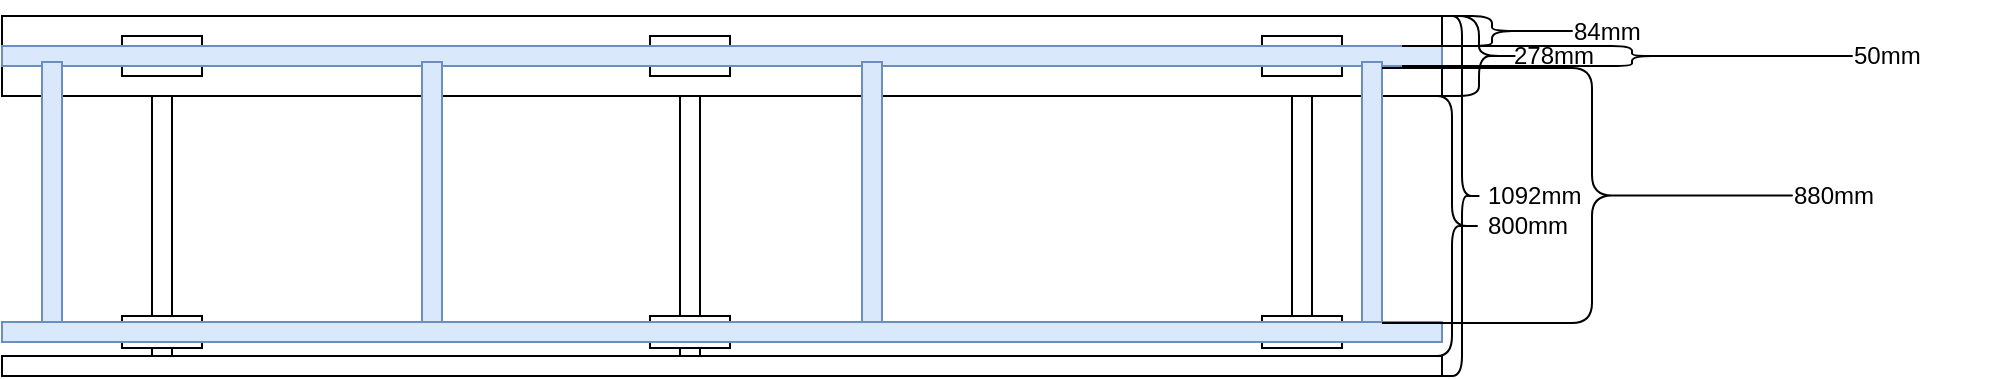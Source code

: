 <mxfile version="27.0.1">
  <diagram name="第 1 页" id="kZPmLa9qo3-o6diXiHWh">
    <mxGraphModel dx="1226" dy="629" grid="1" gridSize="10" guides="1" tooltips="1" connect="1" arrows="1" fold="1" page="1" pageScale="1" pageWidth="827" pageHeight="1169" math="0" shadow="0">
      <root>
        <mxCell id="0" />
        <mxCell id="1" parent="0" />
        <mxCell id="QKFme3oPrs9Ju_JEeODZ-32" value="" style="rounded=0;whiteSpace=wrap;html=1;" vertex="1" parent="1">
          <mxGeometry x="735" y="206" width="10" height="140" as="geometry" />
        </mxCell>
        <mxCell id="QKFme3oPrs9Ju_JEeODZ-31" value="" style="rounded=0;whiteSpace=wrap;html=1;" vertex="1" parent="1">
          <mxGeometry x="429" y="210" width="10" height="140" as="geometry" />
        </mxCell>
        <mxCell id="QKFme3oPrs9Ju_JEeODZ-30" value="" style="rounded=0;whiteSpace=wrap;html=1;" vertex="1" parent="1">
          <mxGeometry x="165" y="210" width="10" height="140" as="geometry" />
        </mxCell>
        <mxCell id="QKFme3oPrs9Ju_JEeODZ-15" value="" style="rounded=0;whiteSpace=wrap;html=1;" vertex="1" parent="1">
          <mxGeometry x="90" y="180" width="720" height="40" as="geometry" />
        </mxCell>
        <mxCell id="QKFme3oPrs9Ju_JEeODZ-16" value="" style="rounded=0;whiteSpace=wrap;html=1;" vertex="1" parent="1">
          <mxGeometry x="90" y="350" width="720" height="10" as="geometry" />
        </mxCell>
        <mxCell id="QKFme3oPrs9Ju_JEeODZ-17" value="" style="rounded=0;whiteSpace=wrap;html=1;" vertex="1" parent="1">
          <mxGeometry x="150" y="190" width="40" height="20" as="geometry" />
        </mxCell>
        <mxCell id="QKFme3oPrs9Ju_JEeODZ-18" value="" style="rounded=0;whiteSpace=wrap;html=1;" vertex="1" parent="1">
          <mxGeometry x="414" y="190" width="40" height="20" as="geometry" />
        </mxCell>
        <mxCell id="QKFme3oPrs9Ju_JEeODZ-19" value="" style="rounded=0;whiteSpace=wrap;html=1;" vertex="1" parent="1">
          <mxGeometry x="720" y="190" width="40" height="20" as="geometry" />
        </mxCell>
        <mxCell id="QKFme3oPrs9Ju_JEeODZ-20" value="" style="rounded=0;whiteSpace=wrap;html=1;" vertex="1" parent="1">
          <mxGeometry x="720" y="330" width="40" height="16" as="geometry" />
        </mxCell>
        <mxCell id="QKFme3oPrs9Ju_JEeODZ-21" value="" style="rounded=0;whiteSpace=wrap;html=1;" vertex="1" parent="1">
          <mxGeometry x="414" y="330" width="40" height="16" as="geometry" />
        </mxCell>
        <mxCell id="QKFme3oPrs9Ju_JEeODZ-22" value="" style="rounded=0;whiteSpace=wrap;html=1;" vertex="1" parent="1">
          <mxGeometry x="150" y="330" width="40" height="16" as="geometry" />
        </mxCell>
        <mxCell id="QKFme3oPrs9Ju_JEeODZ-23" value="" style="rounded=0;whiteSpace=wrap;html=1;fillColor=#dae8fc;strokeColor=#6c8ebf;" vertex="1" parent="1">
          <mxGeometry x="90" y="195" width="720" height="10" as="geometry" />
        </mxCell>
        <mxCell id="QKFme3oPrs9Ju_JEeODZ-25" value="" style="rounded=0;whiteSpace=wrap;html=1;fillColor=#dae8fc;strokeColor=#6c8ebf;" vertex="1" parent="1">
          <mxGeometry x="110" y="203" width="10" height="130" as="geometry" />
        </mxCell>
        <mxCell id="QKFme3oPrs9Ju_JEeODZ-24" value="" style="rounded=0;whiteSpace=wrap;html=1;fillColor=#dae8fc;strokeColor=#6c8ebf;" vertex="1" parent="1">
          <mxGeometry x="90" y="333" width="720" height="10" as="geometry" />
        </mxCell>
        <mxCell id="QKFme3oPrs9Ju_JEeODZ-27" value="" style="rounded=0;whiteSpace=wrap;html=1;fillColor=#dae8fc;strokeColor=#6c8ebf;" vertex="1" parent="1">
          <mxGeometry x="300" y="203" width="10" height="130" as="geometry" />
        </mxCell>
        <mxCell id="QKFme3oPrs9Ju_JEeODZ-28" value="" style="rounded=0;whiteSpace=wrap;html=1;fillColor=#dae8fc;strokeColor=#6c8ebf;" vertex="1" parent="1">
          <mxGeometry x="520" y="203" width="10" height="130" as="geometry" />
        </mxCell>
        <mxCell id="QKFme3oPrs9Ju_JEeODZ-29" value="" style="rounded=0;whiteSpace=wrap;html=1;fillColor=#dae8fc;strokeColor=#6c8ebf;" vertex="1" parent="1">
          <mxGeometry x="770" y="203" width="10" height="130" as="geometry" />
        </mxCell>
        <mxCell id="QKFme3oPrs9Ju_JEeODZ-33" value="" style="shape=curlyBracket;whiteSpace=wrap;html=1;rounded=1;flipH=1;labelPosition=right;verticalLabelPosition=middle;align=left;verticalAlign=middle;" vertex="1" parent="1">
          <mxGeometry x="810" y="180" width="20" height="180" as="geometry" />
        </mxCell>
        <mxCell id="QKFme3oPrs9Ju_JEeODZ-34" value="1092mm" style="text;strokeColor=none;fillColor=none;align=left;verticalAlign=middle;spacingLeft=4;spacingRight=4;overflow=hidden;points=[[0,0.5],[1,0.5]];portConstraint=eastwest;rotatable=0;whiteSpace=wrap;html=1;" vertex="1" parent="1">
          <mxGeometry x="827" y="255" width="80" height="30" as="geometry" />
        </mxCell>
        <mxCell id="QKFme3oPrs9Ju_JEeODZ-35" value="" style="shape=curlyBracket;whiteSpace=wrap;html=1;rounded=1;flipH=1;labelPosition=right;verticalLabelPosition=middle;align=left;verticalAlign=middle;" vertex="1" parent="1">
          <mxGeometry x="807" y="180" width="43" height="40" as="geometry" />
        </mxCell>
        <mxCell id="QKFme3oPrs9Ju_JEeODZ-36" value="278mm" style="text;strokeColor=none;fillColor=none;align=left;verticalAlign=middle;spacingLeft=4;spacingRight=4;overflow=hidden;points=[[0,0.5],[1,0.5]];portConstraint=eastwest;rotatable=0;whiteSpace=wrap;html=1;" vertex="1" parent="1">
          <mxGeometry x="840" y="185" width="80" height="30" as="geometry" />
        </mxCell>
        <mxCell id="QKFme3oPrs9Ju_JEeODZ-37" value="" style="shape=curlyBracket;whiteSpace=wrap;html=1;rounded=1;flipH=1;labelPosition=right;verticalLabelPosition=middle;align=left;verticalAlign=middle;" vertex="1" parent="1">
          <mxGeometry x="790" y="180" width="90" height="15" as="geometry" />
        </mxCell>
        <mxCell id="QKFme3oPrs9Ju_JEeODZ-38" value="84mm" style="text;strokeColor=none;fillColor=none;align=left;verticalAlign=middle;spacingLeft=4;spacingRight=4;overflow=hidden;points=[[0,0.5],[1,0.5]];portConstraint=eastwest;rotatable=0;whiteSpace=wrap;html=1;" vertex="1" parent="1">
          <mxGeometry x="870" y="172.5" width="80" height="30" as="geometry" />
        </mxCell>
        <mxCell id="QKFme3oPrs9Ju_JEeODZ-39" value="" style="shape=curlyBracket;whiteSpace=wrap;html=1;rounded=1;flipH=1;labelPosition=right;verticalLabelPosition=middle;align=left;verticalAlign=middle;" vertex="1" parent="1">
          <mxGeometry x="790" y="195" width="230" height="10" as="geometry" />
        </mxCell>
        <mxCell id="QKFme3oPrs9Ju_JEeODZ-40" value="50mm" style="text;strokeColor=none;fillColor=none;align=left;verticalAlign=middle;spacingLeft=4;spacingRight=4;overflow=hidden;points=[[0,0.5],[1,0.5]];portConstraint=eastwest;rotatable=0;whiteSpace=wrap;html=1;" vertex="1" parent="1">
          <mxGeometry x="1010" y="185" width="80" height="30" as="geometry" />
        </mxCell>
        <mxCell id="QKFme3oPrs9Ju_JEeODZ-41" value="" style="shape=curlyBracket;whiteSpace=wrap;html=1;rounded=1;flipH=1;labelPosition=right;verticalLabelPosition=middle;align=left;verticalAlign=middle;" vertex="1" parent="1">
          <mxGeometry x="800" y="220" width="30" height="130" as="geometry" />
        </mxCell>
        <mxCell id="QKFme3oPrs9Ju_JEeODZ-42" value="800mm" style="text;strokeColor=none;fillColor=none;align=left;verticalAlign=middle;spacingLeft=4;spacingRight=4;overflow=hidden;points=[[0,0.5],[1,0.5]];portConstraint=eastwest;rotatable=0;whiteSpace=wrap;html=1;" vertex="1" parent="1">
          <mxGeometry x="827" y="270" width="80" height="30" as="geometry" />
        </mxCell>
        <mxCell id="QKFme3oPrs9Ju_JEeODZ-43" value="" style="shape=curlyBracket;whiteSpace=wrap;html=1;rounded=1;flipH=1;labelPosition=right;verticalLabelPosition=middle;align=left;verticalAlign=middle;" vertex="1" parent="1">
          <mxGeometry x="780" y="206" width="210" height="127.5" as="geometry" />
        </mxCell>
        <mxCell id="QKFme3oPrs9Ju_JEeODZ-44" value="880mm" style="text;strokeColor=none;fillColor=none;align=left;verticalAlign=middle;spacingLeft=4;spacingRight=4;overflow=hidden;points=[[0,0.5],[1,0.5]];portConstraint=eastwest;rotatable=0;whiteSpace=wrap;html=1;" vertex="1" parent="1">
          <mxGeometry x="980" y="255" width="80" height="30" as="geometry" />
        </mxCell>
      </root>
    </mxGraphModel>
  </diagram>
</mxfile>
